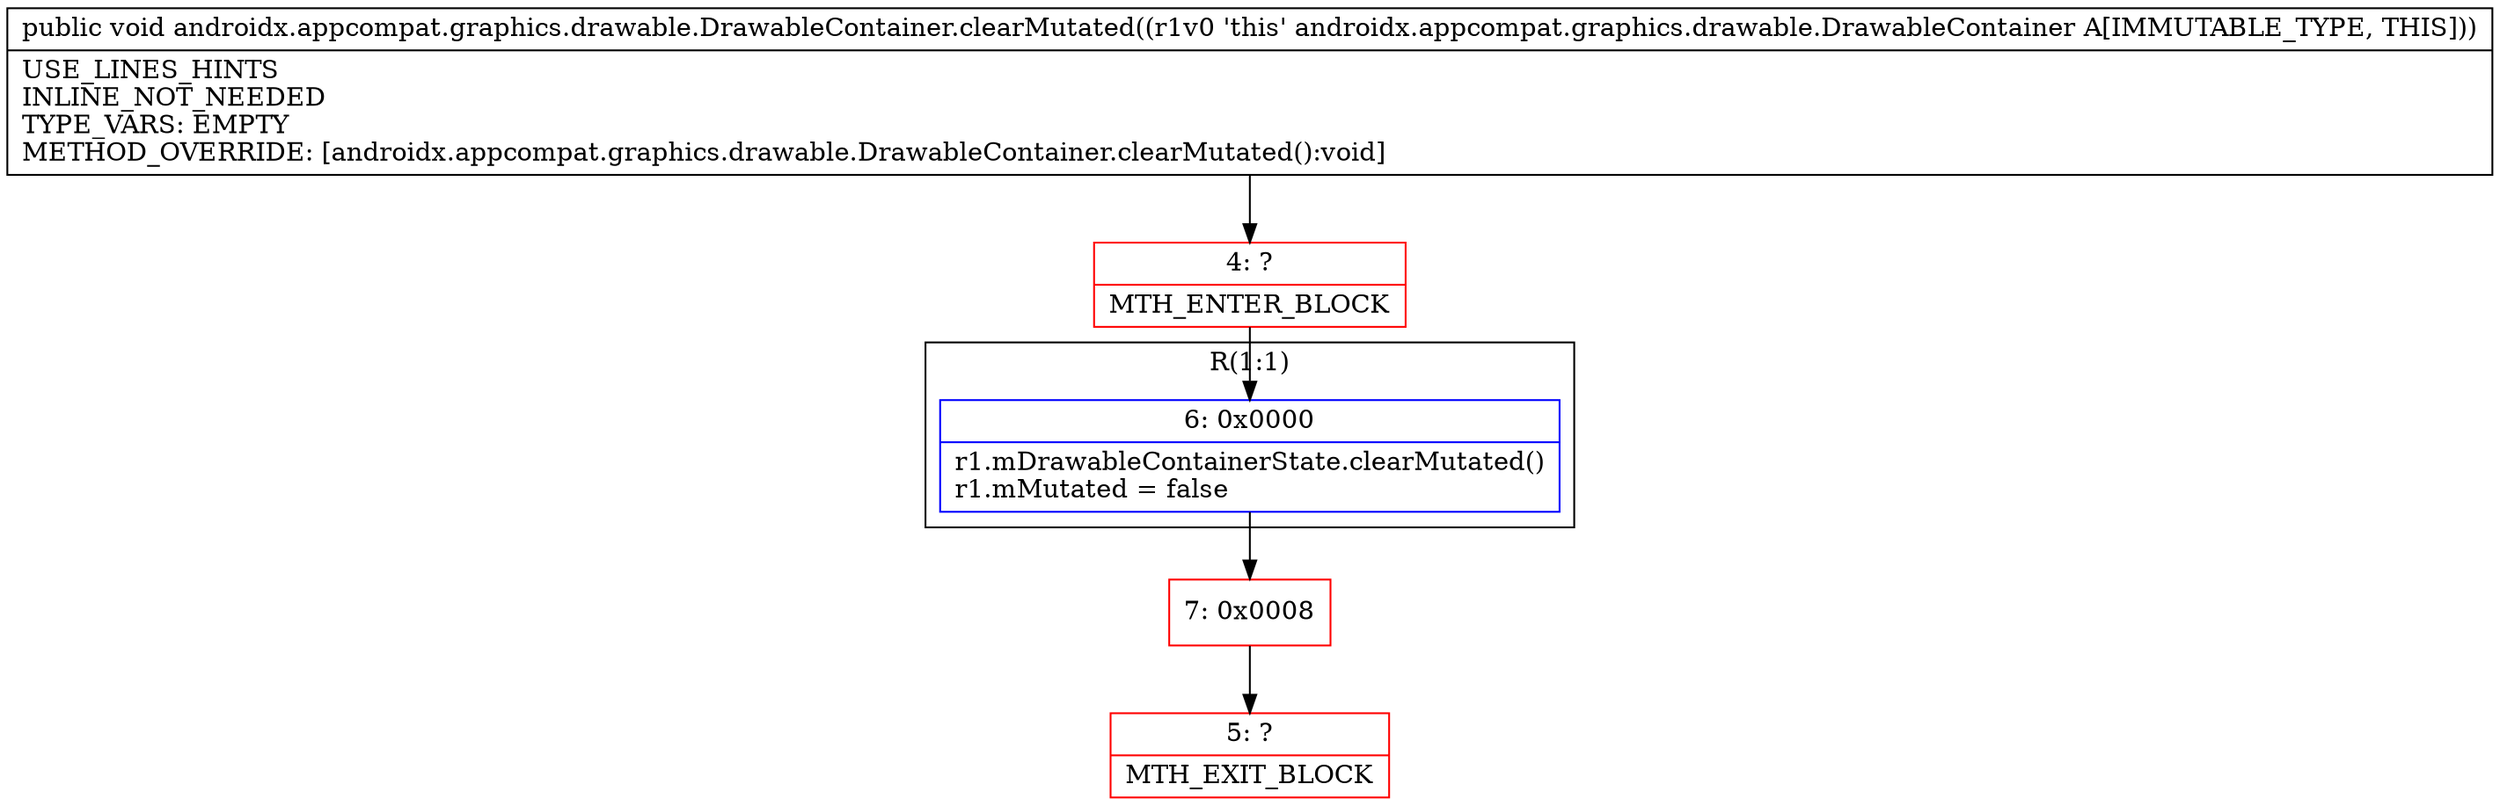 digraph "CFG forandroidx.appcompat.graphics.drawable.DrawableContainer.clearMutated()V" {
subgraph cluster_Region_1531302052 {
label = "R(1:1)";
node [shape=record,color=blue];
Node_6 [shape=record,label="{6\:\ 0x0000|r1.mDrawableContainerState.clearMutated()\lr1.mMutated = false\l}"];
}
Node_4 [shape=record,color=red,label="{4\:\ ?|MTH_ENTER_BLOCK\l}"];
Node_7 [shape=record,color=red,label="{7\:\ 0x0008}"];
Node_5 [shape=record,color=red,label="{5\:\ ?|MTH_EXIT_BLOCK\l}"];
MethodNode[shape=record,label="{public void androidx.appcompat.graphics.drawable.DrawableContainer.clearMutated((r1v0 'this' androidx.appcompat.graphics.drawable.DrawableContainer A[IMMUTABLE_TYPE, THIS]))  | USE_LINES_HINTS\lINLINE_NOT_NEEDED\lTYPE_VARS: EMPTY\lMETHOD_OVERRIDE: [androidx.appcompat.graphics.drawable.DrawableContainer.clearMutated():void]\l}"];
MethodNode -> Node_4;Node_6 -> Node_7;
Node_4 -> Node_6;
Node_7 -> Node_5;
}

